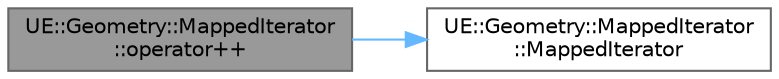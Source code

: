 digraph "UE::Geometry::MappedIterator::operator++"
{
 // INTERACTIVE_SVG=YES
 // LATEX_PDF_SIZE
  bgcolor="transparent";
  edge [fontname=Helvetica,fontsize=10,labelfontname=Helvetica,labelfontsize=10];
  node [fontname=Helvetica,fontsize=10,shape=box,height=0.2,width=0.4];
  rankdir="LR";
  Node1 [id="Node000001",label="UE::Geometry::MappedIterator\l::operator++",height=0.2,width=0.4,color="gray40", fillcolor="grey60", style="filled", fontcolor="black",tooltip=" "];
  Node1 -> Node2 [id="edge1_Node000001_Node000002",color="steelblue1",style="solid",tooltip=" "];
  Node2 [id="Node000002",label="UE::Geometry::MappedIterator\l::MappedIterator",height=0.2,width=0.4,color="grey40", fillcolor="white", style="filled",URL="$d2/dda/classUE_1_1Geometry_1_1MappedIterator.html#a40f0bc1f748b3debaf11f3cdd13f9892",tooltip=" "];
}
